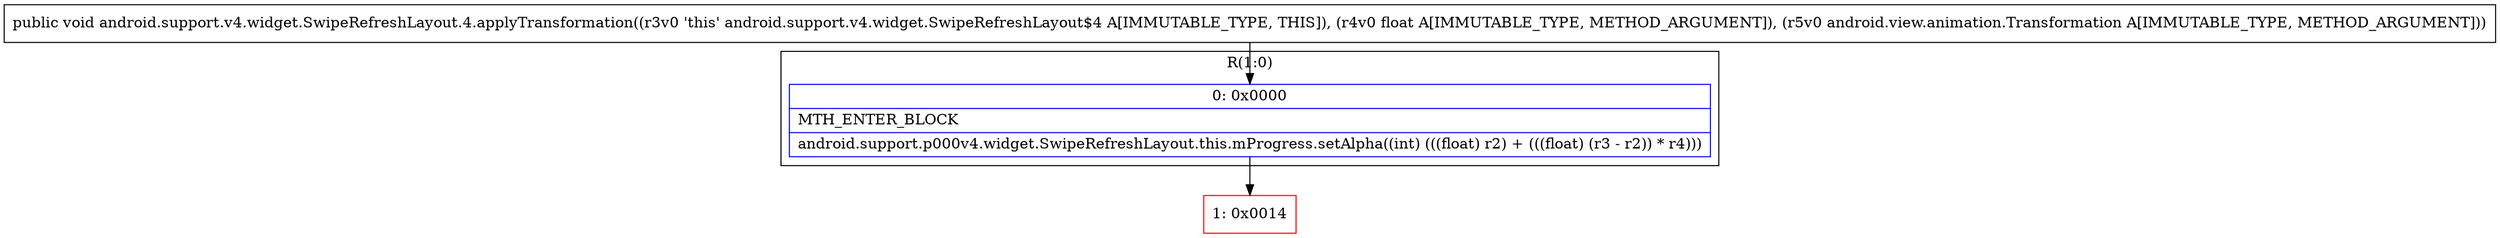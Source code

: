 digraph "CFG forandroid.support.v4.widget.SwipeRefreshLayout.4.applyTransformation(FLandroid\/view\/animation\/Transformation;)V" {
subgraph cluster_Region_1807554893 {
label = "R(1:0)";
node [shape=record,color=blue];
Node_0 [shape=record,label="{0\:\ 0x0000|MTH_ENTER_BLOCK\l|android.support.p000v4.widget.SwipeRefreshLayout.this.mProgress.setAlpha((int) (((float) r2) + (((float) (r3 \- r2)) * r4)))\l}"];
}
Node_1 [shape=record,color=red,label="{1\:\ 0x0014}"];
MethodNode[shape=record,label="{public void android.support.v4.widget.SwipeRefreshLayout.4.applyTransformation((r3v0 'this' android.support.v4.widget.SwipeRefreshLayout$4 A[IMMUTABLE_TYPE, THIS]), (r4v0 float A[IMMUTABLE_TYPE, METHOD_ARGUMENT]), (r5v0 android.view.animation.Transformation A[IMMUTABLE_TYPE, METHOD_ARGUMENT])) }"];
MethodNode -> Node_0;
Node_0 -> Node_1;
}

